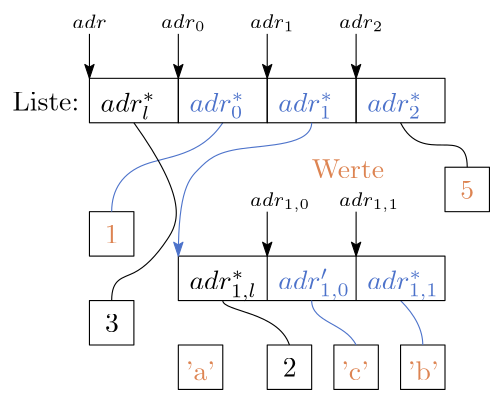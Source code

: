 <?xml version="1.0"?>
<!DOCTYPE ipe SYSTEM "ipe.dtd">
<ipe version="70218" creator="Ipe 7.2.24">
<info created="D:20210625163147" modified="D:20230901152537"/>
<ipestyle name="basic">
<symbol name="arrow/arc(spx)">
<path stroke="sym-stroke" fill="sym-stroke" pen="sym-pen">
0 0 m
-1 0.333 l
-1 -0.333 l
h
</path>
</symbol>
<symbol name="arrow/farc(spx)">
<path stroke="sym-stroke" fill="white" pen="sym-pen">
0 0 m
-1 0.333 l
-1 -0.333 l
h
</path>
</symbol>
<symbol name="arrow/ptarc(spx)">
<path stroke="sym-stroke" fill="sym-stroke" pen="sym-pen">
0 0 m
-1 0.333 l
-0.8 0 l
-1 -0.333 l
h
</path>
</symbol>
<symbol name="arrow/fptarc(spx)">
<path stroke="sym-stroke" fill="white" pen="sym-pen">
0 0 m
-1 0.333 l
-0.8 0 l
-1 -0.333 l
h
</path>
</symbol>
<symbol name="mark/circle(sx)" transformations="translations">
<path fill="sym-stroke">
0.6 0 0 0.6 0 0 e
0.4 0 0 0.4 0 0 e
</path>
</symbol>
<symbol name="mark/disk(sx)" transformations="translations">
<path fill="sym-stroke">
0.6 0 0 0.6 0 0 e
</path>
</symbol>
<symbol name="mark/fdisk(sfx)" transformations="translations">
<group>
<path fill="sym-fill">
0.5 0 0 0.5 0 0 e
</path>
<path fill="sym-stroke" fillrule="eofill">
0.6 0 0 0.6 0 0 e
0.4 0 0 0.4 0 0 e
</path>
</group>
</symbol>
<symbol name="mark/box(sx)" transformations="translations">
<path fill="sym-stroke" fillrule="eofill">
-0.6 -0.6 m
0.6 -0.6 l
0.6 0.6 l
-0.6 0.6 l
h
-0.4 -0.4 m
0.4 -0.4 l
0.4 0.4 l
-0.4 0.4 l
h
</path>
</symbol>
<symbol name="mark/square(sx)" transformations="translations">
<path fill="sym-stroke">
-0.6 -0.6 m
0.6 -0.6 l
0.6 0.6 l
-0.6 0.6 l
h
</path>
</symbol>
<symbol name="mark/fsquare(sfx)" transformations="translations">
<group>
<path fill="sym-fill">
-0.5 -0.5 m
0.5 -0.5 l
0.5 0.5 l
-0.5 0.5 l
h
</path>
<path fill="sym-stroke" fillrule="eofill">
-0.6 -0.6 m
0.6 -0.6 l
0.6 0.6 l
-0.6 0.6 l
h
-0.4 -0.4 m
0.4 -0.4 l
0.4 0.4 l
-0.4 0.4 l
h
</path>
</group>
</symbol>
<symbol name="mark/cross(sx)" transformations="translations">
<group>
<path fill="sym-stroke">
-0.43 -0.57 m
0.57 0.43 l
0.43 0.57 l
-0.57 -0.43 l
h
</path>
<path fill="sym-stroke">
-0.43 0.57 m
0.57 -0.43 l
0.43 -0.57 l
-0.57 0.43 l
h
</path>
</group>
</symbol>
<symbol name="arrow/fnormal(spx)">
<path stroke="sym-stroke" fill="white" pen="sym-pen">
0 0 m
-1 0.333 l
-1 -0.333 l
h
</path>
</symbol>
<symbol name="arrow/pointed(spx)">
<path stroke="sym-stroke" fill="sym-stroke" pen="sym-pen">
0 0 m
-1 0.333 l
-0.8 0 l
-1 -0.333 l
h
</path>
</symbol>
<symbol name="arrow/fpointed(spx)">
<path stroke="sym-stroke" fill="white" pen="sym-pen">
0 0 m
-1 0.333 l
-0.8 0 l
-1 -0.333 l
h
</path>
</symbol>
<symbol name="arrow/linear(spx)">
<path stroke="sym-stroke" pen="sym-pen">
-1 0.333 m
0 0 l
-1 -0.333 l
</path>
</symbol>
<symbol name="arrow/fdouble(spx)">
<path stroke="sym-stroke" fill="white" pen="sym-pen">
0 0 m
-1 0.333 l
-1 -0.333 l
h
-1 0 m
-2 0.333 l
-2 -0.333 l
h
</path>
</symbol>
<symbol name="arrow/double(spx)">
<path stroke="sym-stroke" fill="sym-stroke" pen="sym-pen">
0 0 m
-1 0.333 l
-1 -0.333 l
h
-1 0 m
-2 0.333 l
-2 -0.333 l
h
</path>
</symbol>
<anglesize name="22.5 deg" value="22.5"/>
<anglesize name="30 deg" value="30"/>
<anglesize name="45 deg" value="45"/>
<anglesize name="60 deg" value="60"/>
<anglesize name="90 deg" value="90"/>
<arrowsize name="large" value="10"/>
<arrowsize name="small" value="5"/>
<arrowsize name="tiny" value="3"/>
<color name="blue" value="0 0 1"/>
<color name="brown" value="0.647 0.165 0.165"/>
<color name="darkblue" value="0 0 0.545"/>
<color name="darkcyan" value="0 0.545 0.545"/>
<color name="darkgray" value="0.663"/>
<color name="darkgreen" value="0 0.392 0"/>
<color name="darkmagenta" value="0.545 0 0.545"/>
<color name="darkorange" value="1 0.549 0"/>
<color name="darkred" value="0.545 0 0"/>
<color name="gold" value="1 0.843 0"/>
<color name="gray" value="0.745"/>
<color name="green" value="0 1 0"/>
<color name="lightblue" value="0.678 0.847 0.902"/>
<color name="lightcyan" value="0.878 1 1"/>
<color name="lightgray" value="0.827"/>
<color name="lightgreen" value="0.565 0.933 0.565"/>
<color name="lightyellow" value="1 1 0.878"/>
<color name="navy" value="0 0 0.502"/>
<color name="orange" value="1 0.647 0"/>
<color name="pink" value="1 0.753 0.796"/>
<color name="purple" value="0.627 0.125 0.941"/>
<color name="red" value="1 0 0"/>
<color name="sbblue" value="0.298 0.447 0.79"/>
<color name="sbgreen" value="0.333 0.658 0.407"/>
<color name="sborange" value="0.866 0.517 0.321"/>
<color name="sbpurple" value="0.505 0.447 0.698"/>
<color name="sbred" value="0.768 0.305 0.321"/>
<color name="seagreen" value="0.18 0.545 0.341"/>
<color name="turquoise" value="0.251 0.878 0.816"/>
<color name="verydarkgray" value="0.4"/>
<color name="violet" value="0.933 0.51 0.933"/>
<color name="yellow" value="1 1 0"/>
<dashstyle name="dash dot dotted" value="[4 2 1 2 1 2] 0"/>
<dashstyle name="dash dotted" value="[4 2 1 2] 0"/>
<dashstyle name="dashed" value="[4] 0"/>
<dashstyle name="dotted" value="[1 3] 0"/>
<gridsize name="10 pts (~3.5 mm)" value="10"/>
<gridsize name="14 pts (~5 mm)" value="14"/>
<gridsize name="16 pts (~6 mm)" value="16"/>
<gridsize name="20 pts (~7 mm)" value="20"/>
<gridsize name="28 pts (~10 mm)" value="28"/>
<gridsize name="32 pts (~12 mm)" value="32"/>
<gridsize name="4 pts" value="4"/>
<gridsize name="56 pts (~20 mm)" value="56"/>
<gridsize name="8 pts (~3 mm)" value="8"/>
<opacity name="10%" value="0.1"/>
<opacity name="30%" value="0.3"/>
<opacity name="50%" value="0.5"/>
<opacity name="75%" value="0.75"/>
<pen name="fat" value="1.2"/>
<pen name="heavier" value="0.8"/>
<pen name="ultrafat" value="2"/>
<symbolsize name="large" value="5"/>
<symbolsize name="small" value="2"/>
<symbolsize name="tiny" value="1.1"/>
<textsize name="Huge" value="\Huge"/>
<textsize name="LARGE" value="\LARGE"/>
<textsize name="Large" value="\Large"/>
<textsize name="footnote" value="\footnotesize"/>
<textsize name="huge" value="\huge"/>
<textsize name="large" value="\large"/>
<textsize name="small" value="\small"/>
<textsize name="tiny" value="\tiny"/>
<textstyle name="center" begin="\begin{center}" end="\end{center}"/>
<textstyle name="item" begin="\begin{itemize}\item{}" end="\end{itemize}"/>
<textstyle name="itemize" begin="\begin{itemize}" end="\end{itemize}"/>
<tiling name="falling" angle="-60" step="4" width="1"/>
<tiling name="rising" angle="30" step="4" width="1"/>
</ipestyle>
<page>
<layer name="alpha"/>
<view layers="alpha" active="alpha"/>
<path layer="alpha" fill="white">
196 732 m
196 588 l
16 588 l
16 732 l
h
</path>
<path stroke="black">
48 656 m
48 640 l
64 640 l
64 656 l
h
</path>
<text matrix="1 0 0 1 1.46955 -3.42896" transformations="translations" pos="52 648" stroke="sborange" type="label" width="4.981" height="6.42" depth="0" valign="baseline">1</text>
<path stroke="sbblue">
96 688 m
88 676
64 676
56 664
56 656 c
</path>
<text matrix="1 0 0 1 104 20" transformations="translations" pos="24 648" stroke="sborange" type="label" width="26.041" height="6.808" depth="0" valign="baseline">Werte</text>
<path stroke="black">
80 704 m
80 688 l
112 688 l
112 704 l
h
</path>
<path stroke="black">
112 704 m
112 688 l
144 688 l
144 704 l
h
</path>
<path stroke="black">
144 704 m
144 688 l
176 688 l
176 704 l
h
</path>
<text matrix="1 0 0 1 0 -4" transformations="translations" pos="84 696" stroke="sbblue" type="label" width="19.803" height="6.921" depth="2.47" valign="baseline" style="math">adr_0^*</text>
<text matrix="1 0 0 1 32 -4" transformations="translations" pos="84 696" stroke="sbblue" type="label" width="19.803" height="6.921" depth="2.47" valign="baseline" style="math">adr_1^*</text>
<text matrix="1 0 0 1 64 -4" transformations="translations" pos="84 696" stroke="sbblue" type="label" width="19.803" height="6.921" depth="2.47" valign="baseline" style="math">adr_2^*</text>
<text matrix="1 0 0 1 -6.2005 -102.02" transformations="translations" pos="80 824" stroke="black" type="label" width="16.056" height="4.849" depth="0.99" valign="baseline" size="7" style="math">adr_0</text>
<path matrix="1 0 0 1 0 -96" stroke="black" arrow="ptarc/small">
80 816 m
80 800 l
</path>
<text matrix="1 0 0 1 25.7995 -102.02" transformations="translations" pos="80 824" stroke="black" type="label" width="16.056" height="4.849" depth="0.99" valign="baseline" size="7" style="math">adr_1</text>
<path matrix="1 0 0 1 32 -96" stroke="black" arrow="ptarc/small">
80 816 m
80 800 l
</path>
<text matrix="1 0 0 1 57.7995 -102.02" transformations="translations" pos="80 824" stroke="black" type="label" width="16.056" height="4.849" depth="0.99" valign="baseline" size="7" style="math">adr_2</text>
<path matrix="1 0 0 1 64 -96" stroke="black" arrow="ptarc/small">
80 816 m
80 800 l
</path>
<path matrix="1 0 0 1 0 -16" stroke="black">
112 656 m
112 640 l
</path>
<path matrix="1 0 0 1 0 -16" stroke="black">
144 656 m
144 640 l
</path>
<text matrix="1 0 0 1 32 -68" transformations="translations" pos="84 696" stroke="sbblue" type="label" width="25.753" height="7.489" depth="3.83" valign="baseline" style="math">adr_{1,0}&apos;</text>
<text matrix="1 0 0 1 64 -68" transformations="translations" pos="84 696" stroke="sbblue" type="label" width="25.753" height="6.917" depth="3.83" valign="baseline" style="math">adr_{1,1}^*</text>
<text matrix="1 0 0 1 25.7995 -166.02" transformations="translations" pos="80 824" stroke="black" type="label" width="21.729" height="4.848" depth="1.96" valign="baseline" size="7" style="math">adr_{1,0}</text>
<path matrix="1 0 0 1 32 -160" stroke="black" arrow="ptarc/small">
80 816 m
80 800 l
</path>
<text matrix="1 0 0 1 57.7995 -166.02" transformations="translations" pos="80 824" stroke="black" type="label" width="21.729" height="4.848" depth="1.96" valign="baseline" size="7" style="math">adr_{1,1}</text>
<path matrix="1 0 0 1 64 -160" stroke="black" arrow="ptarc/small">
80 816 m
80 800 l
</path>
<path matrix="1 0 0 1 128 16" stroke="black">
48 656 m
48 640 l
64 640 l
64 656 l
h
</path>
<text matrix="1 0 0 1 129.47 12.571" transformations="translations" pos="52 648" stroke="sborange" type="label" width="4.981" height="6.42" depth="0" valign="baseline">5</text>
<path stroke="black">
80 608 m
80 592 l
96 592 l
96 608 l
h
</path>
<path stroke="black">
160 608 m
160 592 l
176 592 l
176 608 l
h
</path>
<text matrix="1 0 0 1 30.6269 -52.7034" transformations="translations" pos="52 648" stroke="sborange" type="label" width="10.516" height="6.918" depth="0" valign="baseline">&apos;a&apos;</text>
<text matrix="1 0 0 1 110.627 -52.7034" transformations="translations" pos="52 648" stroke="sborange" type="label" width="11.07" height="6.918" depth="0" valign="baseline">&apos;b&apos;</text>
<path stroke="black">
160 688 m
164 680
176 680
184 680
184 672 c
</path>
<path stroke="sbblue">
160 624 m
168 616
168 608 c
</path>
<path matrix="1 0 0 1 8 0" stroke="black">
128 608 m
128 592 l
144 592 l
144 608 l
h
</path>
<text matrix="1 0 0 1 86.627 -52.7034" transformations="translations" pos="52 648" stroke="sborange" type="label" width="9.963" height="6.918" depth="0" valign="baseline">&apos;c&apos;</text>
<text matrix="1 0 0 1 -23.6939 -67.6232" transformations="translations" pos="44 760" stroke="black" type="label" width="23.993" height="6.808" depth="0" valign="baseline">Liste:</text>
<path matrix="1 0 0 1 -32 -96" stroke="black" arrow="ptarc/small">
80 816 m
80 800 l
</path>
<text matrix="1 0 0 1 -38.2005 -102.02" transformations="translations" pos="80 824" stroke="black" type="label" width="12.382" height="4.843" depth="0" valign="baseline" size="7" style="math">adr</text>
<text matrix="1 0 0 1 -18.3885 -83.3668" transformations="translations" pos="72 696" stroke="black" type="label" width="4.981" height="6.42" depth="0" valign="baseline" style="math">3</text>
<path stroke="black">
48 704 m
48 688 l
80 688 l
80 704 l
h
</path>
<text matrix="1 0 0 1 -32 -4" transformations="translations" pos="84 696" stroke="black" type="label" width="19.803" height="6.92" depth="2.82" valign="baseline" style="math">adr_l^*</text>
<path stroke="black">
64 688 m
84 660
76 644
64 632
56 632
56 624 c
</path>
<path stroke="black">
48 624 m
48 608 l
64 608 l
64 624 l
h
</path>
<path stroke="black">
80 640 m
80 624 l
176 624 l
176 640 l
h
</path>
<text matrix="1 0 0 1 0 -68" transformations="translations" pos="84 696" stroke="black" type="label" width="24.342" height="6.916" depth="4.18" valign="baseline" style="math">adr_{1,l}^*</text>
<path stroke="black">
112 608 m
112 592 l
128 592 l
128 608 l
h
</path>
<text matrix="1 0 0 1 45.6115 -99.3668" transformations="translations" pos="72 696" stroke="black" type="label" width="4.981" height="6.42" depth="0" valign="baseline" style="math">2</text>
<path stroke="black">
96 624 m
96 620
116 620
120 608 c
</path>
<path stroke="sbblue" arrow="ptarc/small">
128 688 m
128 680
96 680
88 672
80 664
80 640 c
</path>
<path stroke="sbblue">
128 624 m
128 616
140 616
144 608 c
</path>
</page>
</ipe>
